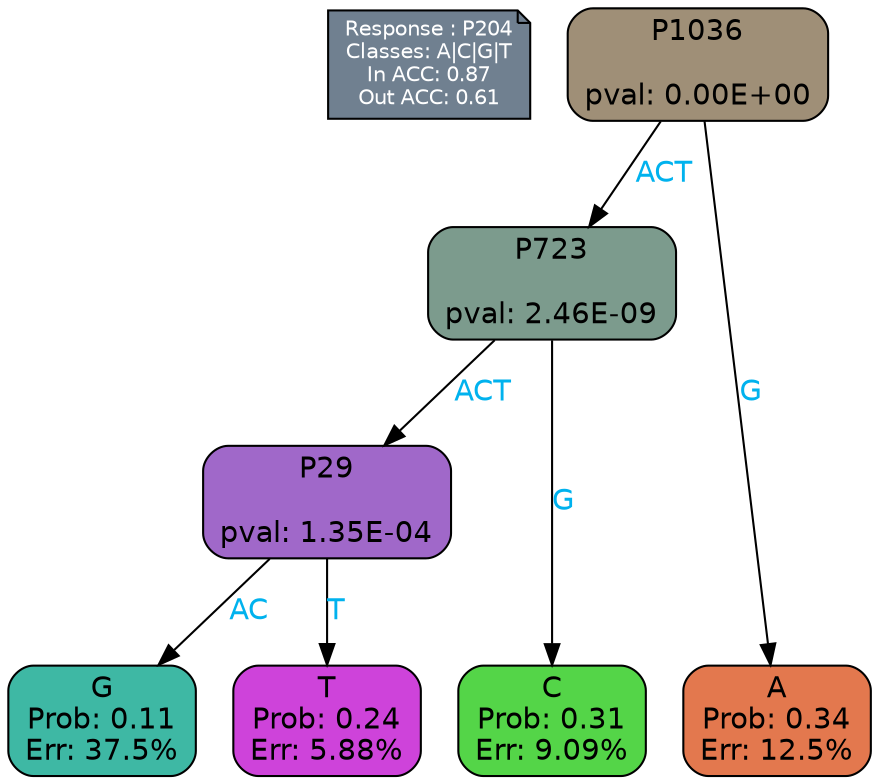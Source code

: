 digraph Tree {
node [shape=box, style="filled, rounded", color="black", fontname=helvetica] ;
graph [ranksep=equally, splines=polylines, bgcolor=transparent, dpi=600] ;
edge [fontname=helvetica] ;
LEGEND [label="Response : P204
Classes: A|C|G|T
In ACC: 0.87
Out ACC: 0.61
",shape=note,align=left,style=filled,fillcolor="slategray",fontcolor="white",fontsize=10];1 [label="P1036

pval: 0.00E+00", fillcolor="#9f8f77"] ;
2 [label="P723

pval: 2.46E-09", fillcolor="#7c9b8d"] ;
3 [label="P29

pval: 1.35E-04", fillcolor="#a068c9"] ;
4 [label="G
Prob: 0.11
Err: 37.5%", fillcolor="#3eb8a4"] ;
5 [label="T
Prob: 0.24
Err: 5.88%", fillcolor="#ce43da"] ;
6 [label="C
Prob: 0.31
Err: 9.09%", fillcolor="#54d548"] ;
7 [label="A
Prob: 0.34
Err: 12.5%", fillcolor="#e3784e"] ;
1 -> 2 [label="ACT",fontcolor=deepskyblue2] ;
1 -> 7 [label="G",fontcolor=deepskyblue2] ;
2 -> 3 [label="ACT",fontcolor=deepskyblue2] ;
2 -> 6 [label="G",fontcolor=deepskyblue2] ;
3 -> 4 [label="AC",fontcolor=deepskyblue2] ;
3 -> 5 [label="T",fontcolor=deepskyblue2] ;
{rank = same; 4;5;6;7;}{rank = same; LEGEND;1;}}